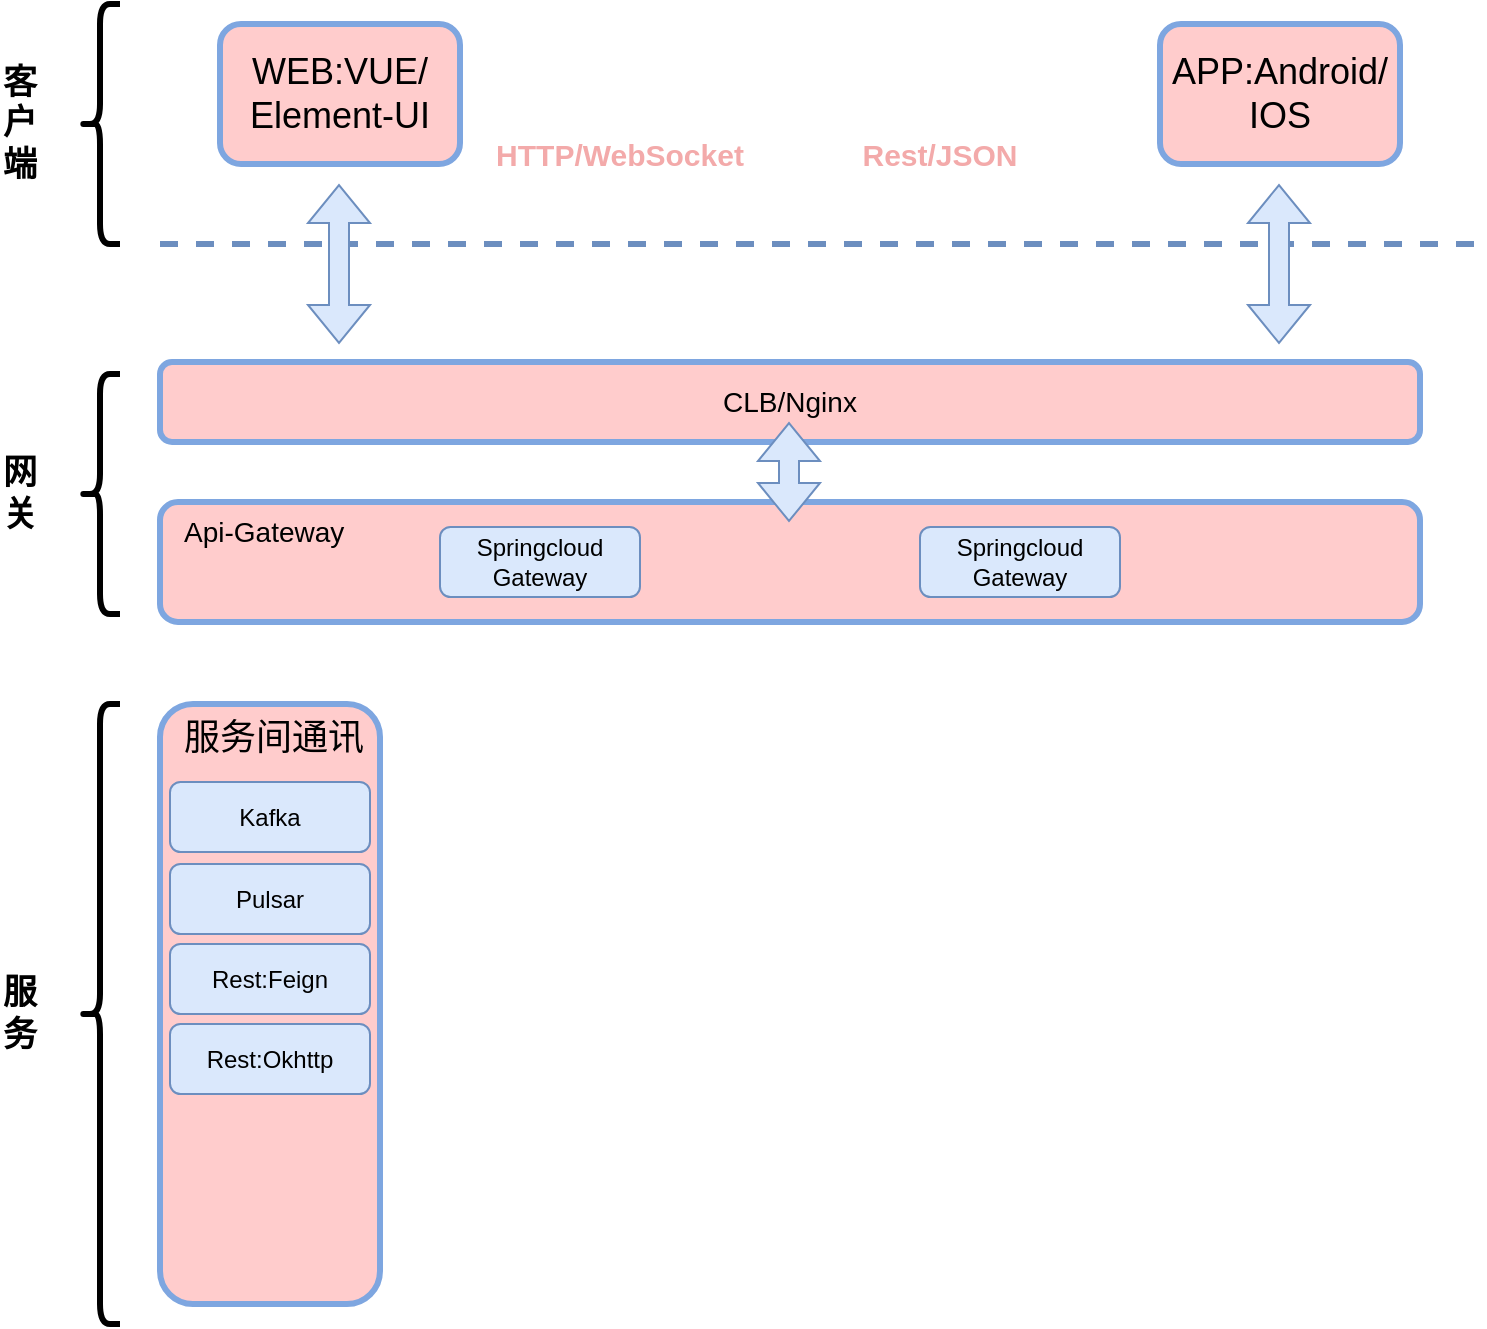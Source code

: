 <mxfile version="24.6.4" type="github">
  <diagram name="第 1 页" id="OAlhQ5RgoAdpzEQPvTgW">
    <mxGraphModel dx="2074" dy="1106" grid="1" gridSize="10" guides="1" tooltips="1" connect="1" arrows="1" fold="1" page="1" pageScale="1" pageWidth="827" pageHeight="1169" math="0" shadow="0">
      <root>
        <mxCell id="0" />
        <mxCell id="1" parent="0" />
        <mxCell id="uMQJd07oxPG79hwhNOlY-1" value="&lt;span style=&quot;font-size: 18px;&quot;&gt;&lt;font style=&quot;font-size: 18px;&quot;&gt;WEB:VUE/&lt;/font&gt;&lt;/span&gt;&lt;div style=&quot;font-size: 18px;&quot;&gt;&lt;font style=&quot;font-size: 18px;&quot;&gt;Element-UI&lt;/font&gt;&lt;/div&gt;" style="rounded=1;whiteSpace=wrap;html=1;fillColor=#FFCCCC;strokeColor=#7EA6E0;strokeWidth=3;" vertex="1" parent="1">
          <mxGeometry x="170" y="190" width="120" height="70" as="geometry" />
        </mxCell>
        <mxCell id="uMQJd07oxPG79hwhNOlY-2" value="" style="shape=curlyBracket;whiteSpace=wrap;html=1;rounded=1;labelPosition=left;verticalLabelPosition=middle;align=right;verticalAlign=middle;strokeWidth=3;" vertex="1" parent="1">
          <mxGeometry x="100" y="180" width="20" height="120" as="geometry" />
        </mxCell>
        <mxCell id="uMQJd07oxPG79hwhNOlY-3" value="&lt;b&gt;&lt;font style=&quot;font-size: 17px;&quot;&gt;客户端&lt;/font&gt;&lt;/b&gt;" style="text;html=1;align=center;verticalAlign=middle;whiteSpace=wrap;rounded=0;" vertex="1" parent="1">
          <mxGeometry x="60" y="225" width="20" height="30" as="geometry" />
        </mxCell>
        <mxCell id="uMQJd07oxPG79hwhNOlY-4" value="" style="endArrow=none;dashed=1;html=1;rounded=1;strokeWidth=3;fillColor=#dae8fc;strokeColor=#6C8EBF;curved=0;" edge="1" parent="1">
          <mxGeometry width="50" height="50" relative="1" as="geometry">
            <mxPoint x="140" y="300" as="sourcePoint" />
            <mxPoint x="800" y="300" as="targetPoint" />
          </mxGeometry>
        </mxCell>
        <mxCell id="uMQJd07oxPG79hwhNOlY-5" value="&lt;span style=&quot;font-size: 18px;&quot;&gt;APP:Android/&lt;/span&gt;&lt;div&gt;&lt;span style=&quot;font-size: 18px;&quot;&gt;IOS&lt;/span&gt;&lt;/div&gt;" style="rounded=1;whiteSpace=wrap;html=1;fillColor=#FFCCCC;strokeColor=#7EA6E0;strokeWidth=3;" vertex="1" parent="1">
          <mxGeometry x="640" y="190" width="120" height="70" as="geometry" />
        </mxCell>
        <mxCell id="uMQJd07oxPG79hwhNOlY-6" value="HTTP/WebSocket" style="text;html=1;align=center;verticalAlign=middle;whiteSpace=wrap;rounded=0;fontStyle=1;fontSize=15;fontColor=#f3aaaa;" vertex="1" parent="1">
          <mxGeometry x="340" y="240" width="60" height="30" as="geometry" />
        </mxCell>
        <mxCell id="uMQJd07oxPG79hwhNOlY-7" value="Rest/JSON" style="text;html=1;align=center;verticalAlign=middle;whiteSpace=wrap;rounded=0;fontStyle=1;fontSize=15;fontColor=#f3aaaa;" vertex="1" parent="1">
          <mxGeometry x="500" y="240" width="60" height="30" as="geometry" />
        </mxCell>
        <mxCell id="uMQJd07oxPG79hwhNOlY-8" value="" style="shape=flexArrow;endArrow=classic;startArrow=classic;html=1;rounded=0;labelBackgroundColor=#CCFFFF;fillColor=#dae8fc;strokeColor=#6c8ebf;" edge="1" parent="1">
          <mxGeometry width="100" height="100" relative="1" as="geometry">
            <mxPoint x="229.5" y="350" as="sourcePoint" />
            <mxPoint x="229.5" y="270" as="targetPoint" />
          </mxGeometry>
        </mxCell>
        <mxCell id="uMQJd07oxPG79hwhNOlY-9" value="" style="shape=flexArrow;endArrow=classic;startArrow=classic;html=1;rounded=0;labelBackgroundColor=#CCFFFF;fillColor=#dae8fc;strokeColor=#6c8ebf;" edge="1" parent="1">
          <mxGeometry width="100" height="100" relative="1" as="geometry">
            <mxPoint x="699.5" y="350" as="sourcePoint" />
            <mxPoint x="699.5" y="270" as="targetPoint" />
          </mxGeometry>
        </mxCell>
        <mxCell id="uMQJd07oxPG79hwhNOlY-10" value="" style="shape=curlyBracket;whiteSpace=wrap;html=1;rounded=1;labelPosition=left;verticalLabelPosition=middle;align=right;verticalAlign=middle;strokeWidth=3;" vertex="1" parent="1">
          <mxGeometry x="100" y="365" width="20" height="120" as="geometry" />
        </mxCell>
        <mxCell id="uMQJd07oxPG79hwhNOlY-11" value="&lt;span style=&quot;font-size: 17px;&quot;&gt;&lt;b&gt;网关&lt;/b&gt;&lt;/span&gt;" style="text;html=1;align=center;verticalAlign=middle;whiteSpace=wrap;rounded=0;" vertex="1" parent="1">
          <mxGeometry x="60" y="410" width="20" height="30" as="geometry" />
        </mxCell>
        <mxCell id="uMQJd07oxPG79hwhNOlY-13" value="&lt;font style=&quot;font-size: 14px;&quot;&gt;CLB/Nginx&lt;/font&gt;" style="rounded=1;whiteSpace=wrap;html=1;fillColor=#FFCCCC;strokeColor=#7EA6E0;strokeWidth=3;" vertex="1" parent="1">
          <mxGeometry x="140" y="359" width="630" height="40" as="geometry" />
        </mxCell>
        <mxCell id="uMQJd07oxPG79hwhNOlY-14" value="&lt;font style=&quot;font-size: 14px;&quot;&gt;Api-Gateway&lt;/font&gt;" style="rounded=1;whiteSpace=wrap;html=1;fillColor=#FFCCCC;strokeColor=#7EA6E0;strokeWidth=3;align=left;verticalAlign=top;spacingLeft=10;" vertex="1" parent="1">
          <mxGeometry x="140" y="429" width="630" height="60" as="geometry" />
        </mxCell>
        <mxCell id="uMQJd07oxPG79hwhNOlY-19" value="" style="shape=flexArrow;endArrow=classic;startArrow=classic;html=1;rounded=0;labelBackgroundColor=#CCFFFF;fillColor=#dae8fc;strokeColor=#6c8ebf;" edge="1" parent="1">
          <mxGeometry width="100" height="100" relative="1" as="geometry">
            <mxPoint x="454.5" y="439" as="sourcePoint" />
            <mxPoint x="454.5" y="389" as="targetPoint" />
          </mxGeometry>
        </mxCell>
        <mxCell id="uMQJd07oxPG79hwhNOlY-20" value="Springcloud&lt;div&gt;Gateway&lt;/div&gt;" style="rounded=1;whiteSpace=wrap;html=1;fillColor=#dae8fc;strokeColor=#6c8ebf;" vertex="1" parent="1">
          <mxGeometry x="280" y="441.5" width="100" height="35" as="geometry" />
        </mxCell>
        <mxCell id="uMQJd07oxPG79hwhNOlY-21" value="Springcloud&lt;div&gt;Gateway&lt;/div&gt;" style="rounded=1;whiteSpace=wrap;html=1;fillColor=#dae8fc;strokeColor=#6c8ebf;" vertex="1" parent="1">
          <mxGeometry x="520" y="441.5" width="100" height="35" as="geometry" />
        </mxCell>
        <mxCell id="uMQJd07oxPG79hwhNOlY-23" value="" style="shape=curlyBracket;whiteSpace=wrap;html=1;rounded=1;labelPosition=left;verticalLabelPosition=middle;align=right;verticalAlign=middle;strokeWidth=3;" vertex="1" parent="1">
          <mxGeometry x="100" y="530" width="20" height="310" as="geometry" />
        </mxCell>
        <mxCell id="uMQJd07oxPG79hwhNOlY-24" value="&lt;span style=&quot;font-size: 17px;&quot;&gt;&lt;b&gt;服务&lt;/b&gt;&lt;/span&gt;" style="text;html=1;align=center;verticalAlign=middle;whiteSpace=wrap;rounded=0;" vertex="1" parent="1">
          <mxGeometry x="60" y="670" width="20" height="30" as="geometry" />
        </mxCell>
        <mxCell id="uMQJd07oxPG79hwhNOlY-25" value="&lt;span style=&quot;font-size: 18px;&quot;&gt;服务间通讯&lt;/span&gt;" style="rounded=1;whiteSpace=wrap;html=1;fillColor=#FFCCCC;strokeColor=#7EA6E0;strokeWidth=3;spacingLeft=10;verticalAlign=top;align=left;" vertex="1" parent="1">
          <mxGeometry x="140" y="530" width="110" height="300" as="geometry" />
        </mxCell>
        <mxCell id="uMQJd07oxPG79hwhNOlY-26" value="Kafka" style="rounded=1;whiteSpace=wrap;html=1;fillColor=#dae8fc;strokeColor=#6c8ebf;" vertex="1" parent="1">
          <mxGeometry x="145" y="569" width="100" height="35" as="geometry" />
        </mxCell>
        <mxCell id="uMQJd07oxPG79hwhNOlY-27" value="Pulsar" style="rounded=1;whiteSpace=wrap;html=1;fillColor=#dae8fc;strokeColor=#6c8ebf;" vertex="1" parent="1">
          <mxGeometry x="145" y="610" width="100" height="35" as="geometry" />
        </mxCell>
        <mxCell id="uMQJd07oxPG79hwhNOlY-28" value="Rest:Feign" style="rounded=1;whiteSpace=wrap;html=1;fillColor=#dae8fc;strokeColor=#6c8ebf;" vertex="1" parent="1">
          <mxGeometry x="145" y="650" width="100" height="35" as="geometry" />
        </mxCell>
        <mxCell id="uMQJd07oxPG79hwhNOlY-29" value="Rest:Okhttp" style="rounded=1;whiteSpace=wrap;html=1;fillColor=#dae8fc;strokeColor=#6c8ebf;" vertex="1" parent="1">
          <mxGeometry x="145" y="690" width="100" height="35" as="geometry" />
        </mxCell>
      </root>
    </mxGraphModel>
  </diagram>
</mxfile>
